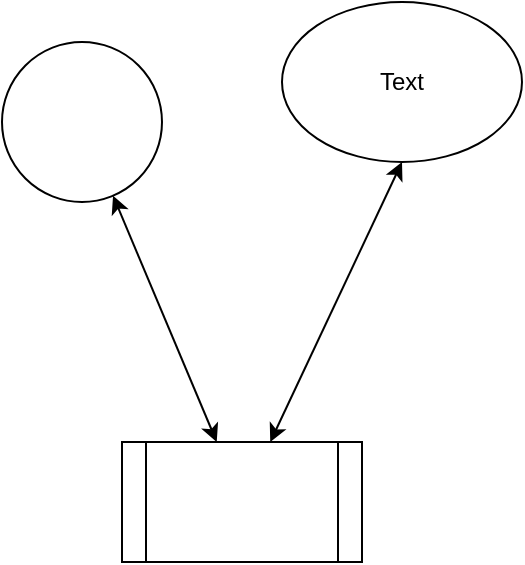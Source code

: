 <mxfile version="12.8.8" type="github">
  <diagram id="VLb6JLco-xm2OLPBte2C" name="Page-1">
    <mxGraphModel dx="705" dy="662" grid="1" gridSize="10" guides="1" tooltips="1" connect="1" arrows="1" fold="1" page="1" pageScale="1" pageWidth="827" pageHeight="1169" math="0" shadow="0">
      <root>
        <mxCell id="0" />
        <mxCell id="1" parent="0" />
        <mxCell id="94nr9CAYhFtdO3oFKwwI-1" value="" style="ellipse;whiteSpace=wrap;html=1;aspect=fixed;" parent="1" vertex="1">
          <mxGeometry x="230" y="140" width="80" height="80" as="geometry" />
        </mxCell>
        <mxCell id="1TfkhwkIvv4ZMVVUQ5wG-1" value="" style="ellipse;whiteSpace=wrap;html=1;" parent="1" vertex="1">
          <mxGeometry x="370" y="120" width="120" height="80" as="geometry" />
        </mxCell>
        <mxCell id="t76XqhHJLVXN__h2Am60-1" value="" style="shape=process;whiteSpace=wrap;html=1;backgroundOutline=1;" vertex="1" parent="1">
          <mxGeometry x="290" y="340" width="120" height="60" as="geometry" />
        </mxCell>
        <mxCell id="t76XqhHJLVXN__h2Am60-2" value="" style="endArrow=classic;startArrow=classic;html=1;" edge="1" parent="1" source="t76XqhHJLVXN__h2Am60-1" target="94nr9CAYhFtdO3oFKwwI-1">
          <mxGeometry width="50" height="50" relative="1" as="geometry">
            <mxPoint x="320" y="330" as="sourcePoint" />
            <mxPoint x="280" y="260" as="targetPoint" />
          </mxGeometry>
        </mxCell>
        <mxCell id="t76XqhHJLVXN__h2Am60-3" value="" style="endArrow=classic;startArrow=classic;html=1;entryX=0.5;entryY=1;entryDx=0;entryDy=0;" edge="1" parent="1" source="t76XqhHJLVXN__h2Am60-1" target="1TfkhwkIvv4ZMVVUQ5wG-1">
          <mxGeometry width="50" height="50" relative="1" as="geometry">
            <mxPoint x="455.918" y="303.13" as="sourcePoint" />
            <mxPoint x="410" y="180" as="targetPoint" />
          </mxGeometry>
        </mxCell>
        <mxCell id="t76XqhHJLVXN__h2Am60-4" value="Text" style="text;html=1;strokeColor=none;fillColor=none;align=center;verticalAlign=middle;whiteSpace=wrap;rounded=0;" vertex="1" parent="1">
          <mxGeometry x="410" y="150" width="40" height="20" as="geometry" />
        </mxCell>
      </root>
    </mxGraphModel>
  </diagram>
</mxfile>
